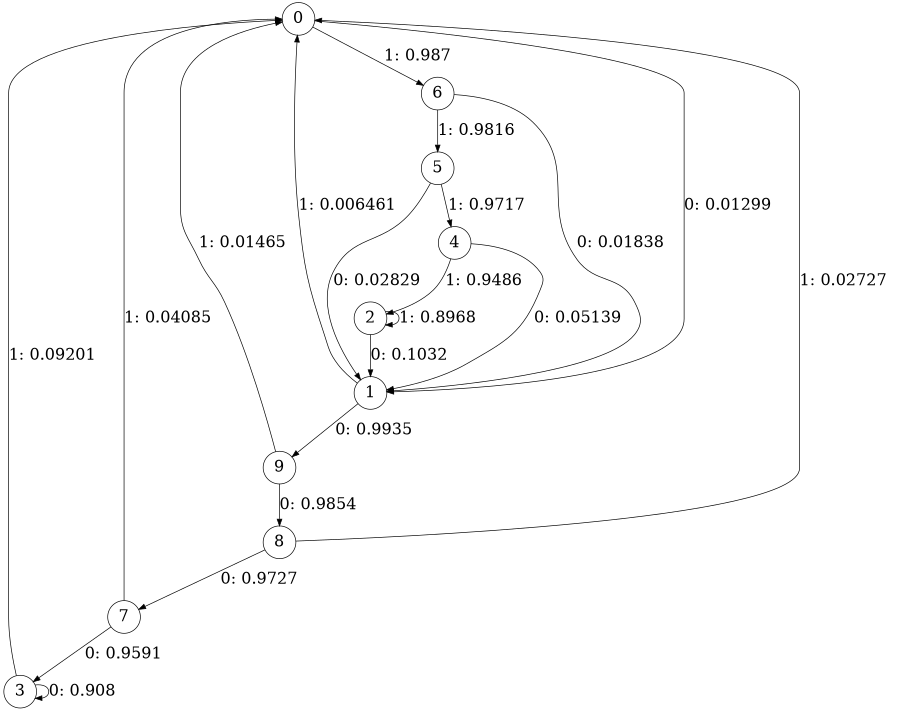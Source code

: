 digraph "ch2_both_grouped_diff_L7" {
size = "6,8.5";
ratio = "fill";
node [shape = circle];
node [fontsize = 24];
edge [fontsize = 24];
0 -> 1 [label = "0: 0.01299  "];
0 -> 6 [label = "1: 0.987    "];
1 -> 9 [label = "0: 0.9935   "];
1 -> 0 [label = "1: 0.006461  "];
2 -> 1 [label = "0: 0.1032   "];
2 -> 2 [label = "1: 0.8968   "];
3 -> 3 [label = "0: 0.908    "];
3 -> 0 [label = "1: 0.09201  "];
4 -> 1 [label = "0: 0.05139  "];
4 -> 2 [label = "1: 0.9486   "];
5 -> 1 [label = "0: 0.02829  "];
5 -> 4 [label = "1: 0.9717   "];
6 -> 1 [label = "0: 0.01838  "];
6 -> 5 [label = "1: 0.9816   "];
7 -> 3 [label = "0: 0.9591   "];
7 -> 0 [label = "1: 0.04085  "];
8 -> 7 [label = "0: 0.9727   "];
8 -> 0 [label = "1: 0.02727  "];
9 -> 8 [label = "0: 0.9854   "];
9 -> 0 [label = "1: 0.01465  "];
}